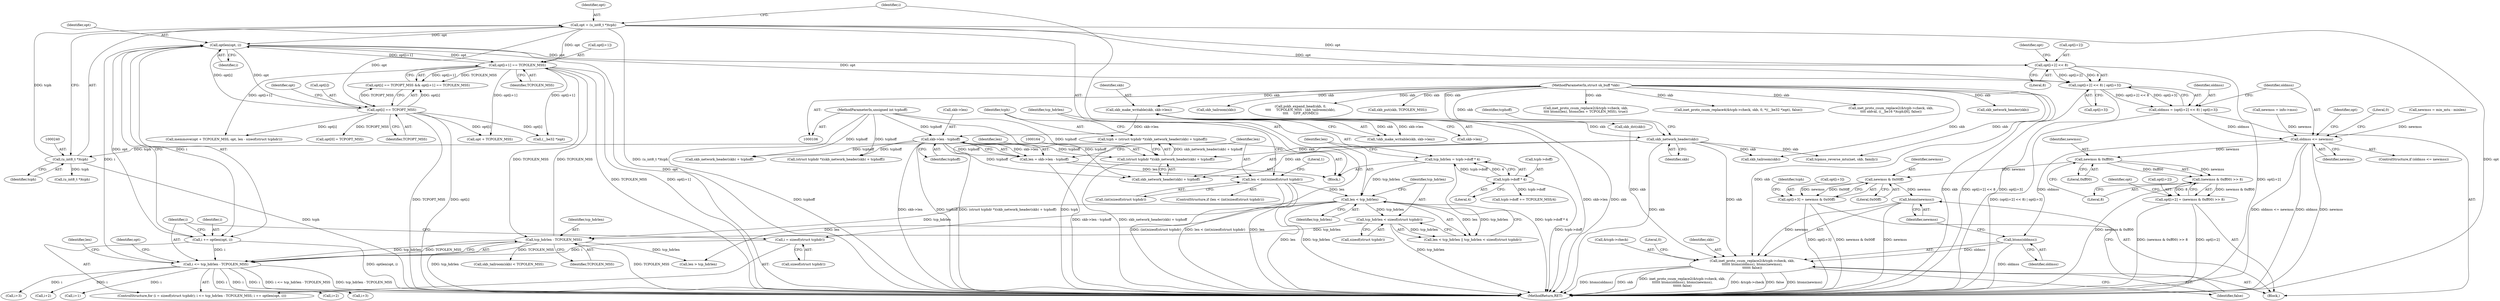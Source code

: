 digraph "0_linux_2638fd0f92d4397884fd991d8f4925cb3f081901@array" {
"1000276" [label="(Call,(opt[i+2] << 8) | opt[i+3])"];
"1000277" [label="(Call,opt[i+2] << 8)"];
"1000254" [label="(Call,optlen(opt, i))"];
"1000237" [label="(Call,opt = (u_int8_t *)tcph)"];
"1000239" [label="(Call,(u_int8_t *)tcph)"];
"1000161" [label="(Call,tcph = (struct tcphdr *)(skb_network_header(skb) + tcphoff))"];
"1000163" [label="(Call,(struct tcphdr *)(skb_network_header(skb) + tcphoff))"];
"1000166" [label="(Call,skb_network_header(skb))"];
"1000136" [label="(Call,skb_make_writable(skb, skb->len))"];
"1000107" [label="(MethodParameterIn,struct sk_buff *skb)"];
"1000146" [label="(Call,skb->len - tcphoff)"];
"1000110" [label="(MethodParameterIn,unsigned int tcphoff)"];
"1000265" [label="(Call,opt[i+1] == TCPOLEN_MSS)"];
"1000249" [label="(Call,tcp_hdrlen - TCPOLEN_MSS)"];
"1000181" [label="(Call,tcp_hdrlen < sizeof(struct tcphdr))"];
"1000178" [label="(Call,len < tcp_hdrlen)"];
"1000152" [label="(Call,len < (int)sizeof(struct tcphdr))"];
"1000144" [label="(Call,len = skb->len - tcphoff)"];
"1000169" [label="(Call,tcp_hdrlen = tcph->doff * 4)"];
"1000171" [label="(Call,tcph->doff * 4)"];
"1000260" [label="(Call,opt[i] == TCPOPT_MSS)"];
"1000247" [label="(Call,i <= tcp_hdrlen - TCPOLEN_MSS)"];
"1000252" [label="(Call,i += optlen(opt, i))"];
"1000243" [label="(Call,i = sizeof(struct tcphdr))"];
"1000274" [label="(Call,oldmss = (opt[i+2] << 8) | opt[i+3])"];
"1000290" [label="(Call,oldmss <= newmss)"];
"1000302" [label="(Call,newmss & 0xff00)"];
"1000301" [label="(Call,(newmss & 0xff00) >> 8)"];
"1000295" [label="(Call,opt[i+2] = (newmss & 0xff00) >> 8)"];
"1000312" [label="(Call,newmss & 0x00ff)"];
"1000306" [label="(Call,opt[i+3] = newmss & 0x00ff)"];
"1000323" [label="(Call,htons(newmss))"];
"1000315" [label="(Call,inet_proto_csum_replace2(&tcph->check, skb,\n\t\t\t\t\t\t htons(oldmss), htons(newmss),\n\t\t\t\t\t\t false))"];
"1000321" [label="(Call,htons(oldmss))"];
"1000249" [label="(Call,tcp_hdrlen - TCPOLEN_MSS)"];
"1000365" [label="(Call,skb_network_header(skb))"];
"1000265" [label="(Call,opt[i+1] == TCPOLEN_MSS)"];
"1000274" [label="(Call,oldmss = (opt[i+2] << 8) | opt[i+3])"];
"1000308" [label="(Identifier,opt)"];
"1000243" [label="(Call,i = sizeof(struct tcphdr))"];
"1000298" [label="(Call,i+2)"];
"1000295" [label="(Call,opt[i+2] = (newmss & 0xff00) >> 8)"];
"1000286" [label="(Call,i+3)"];
"1000180" [label="(Identifier,tcp_hdrlen)"];
"1000362" [label="(Call,(struct tcphdr *)(skb_network_header(skb) + tcphoff))"];
"1000304" [label="(Literal,0xff00)"];
"1000254" [label="(Call,optlen(opt, i))"];
"1000137" [label="(Identifier,skb)"];
"1000175" [label="(Literal,4)"];
"1000161" [label="(Call,tcph = (struct tcphdr *)(skb_network_header(skb) + tcphoff))"];
"1000313" [label="(Identifier,newmss)"];
"1000271" [label="(Identifier,TCPOLEN_MSS)"];
"1000330" [label="(Identifier,len)"];
"1000154" [label="(Call,(int)sizeof(struct tcphdr))"];
"1000162" [label="(Identifier,tcph)"];
"1000309" [label="(Call,i+3)"];
"1000314" [label="(Literal,0x00ff)"];
"1000153" [label="(Identifier,len)"];
"1000290" [label="(Call,oldmss <= newmss)"];
"1000285" [label="(Identifier,opt)"];
"1000226" [label="(Call,newmss = min_mtu - minlen)"];
"1000307" [label="(Call,opt[i+3])"];
"1000466" [label="(Call,tcph->doff += TCPOLEN_MSS/4)"];
"1000277" [label="(Call,opt[i+2] << 8)"];
"1000455" [label="(Call,(__be32 *)opt)"];
"1000182" [label="(Identifier,tcp_hdrlen)"];
"1000302" [label="(Call,newmss & 0xff00)"];
"1000179" [label="(Identifier,len)"];
"1000421" [label="(Call,opt[0] = TCPOPT_MSS)"];
"1000232" [label="(Call,newmss = info->mss)"];
"1000136" [label="(Call,skb_make_writable(skb, skb->len))"];
"1000297" [label="(Identifier,opt)"];
"1000144" [label="(Call,len = skb->len - tcphoff)"];
"1000266" [label="(Call,opt[i+1])"];
"1000275" [label="(Identifier,oldmss)"];
"1000212" [label="(Call,skb_dst(skb))"];
"1000354" [label="(Call,skb_tailroom(skb))"];
"1000256" [label="(Identifier,i)"];
"1000253" [label="(Identifier,i)"];
"1000178" [label="(Call,len < tcp_hdrlen)"];
"1000255" [label="(Identifier,opt)"];
"1000323" [label="(Call,htons(newmss))"];
"1000147" [label="(Call,skb->len)"];
"1000322" [label="(Identifier,oldmss)"];
"1000150" [label="(Identifier,tcphoff)"];
"1000112" [label="(Block,)"];
"1000349" [label="(Call,pskb_expand_head(skb, 0,\n\t\t\t\t     TCPOLEN_MSS - skb_tailroom(skb),\n\t\t\t\t     GFP_ATOMIC))"];
"1000165" [label="(Call,skb_network_header(skb) + tcphoff)"];
"1000238" [label="(Identifier,opt)"];
"1000172" [label="(Call,tcph->doff)"];
"1000259" [label="(Call,opt[i] == TCPOPT_MSS && opt[i+1] == TCPOLEN_MSS)"];
"1000344" [label="(Call,skb_tailroom(skb))"];
"1000280" [label="(Call,i+2)"];
"1000329" [label="(Call,len > tcp_hdrlen)"];
"1000169" [label="(Call,tcp_hdrlen = tcph->doff * 4)"];
"1000160" [label="(Literal,1)"];
"1000292" [label="(Identifier,newmss)"];
"1000488" [label="(MethodReturn,RET)"];
"1000324" [label="(Identifier,newmss)"];
"1000268" [label="(Call,i+1)"];
"1000312" [label="(Call,newmss & 0x00ff)"];
"1000368" [label="(Call,skb_put(skb, TCPOLEN_MSS))"];
"1000244" [label="(Identifier,i)"];
"1000315" [label="(Call,inet_proto_csum_replace2(&tcph->check, skb,\n\t\t\t\t\t\t htons(oldmss), htons(newmss),\n\t\t\t\t\t\t false))"];
"1000151" [label="(ControlStructure,if (len < (int)sizeof(struct tcphdr)))"];
"1000237" [label="(Call,opt = (u_int8_t *)tcph)"];
"1000264" [label="(Identifier,TCPOPT_MSS)"];
"1000110" [label="(MethodParameterIn,unsigned int tcphoff)"];
"1000166" [label="(Call,skb_network_header(skb))"];
"1000325" [label="(Identifier,false)"];
"1000276" [label="(Call,(opt[i+2] << 8) | opt[i+3])"];
"1000408" [label="(Call,inet_proto_csum_replace2(&tcph->check, skb,\n\t\t\t\t htons(len), htons(len + TCPOLEN_MSS), true))"];
"1000320" [label="(Identifier,skb)"];
"1000272" [label="(Block,)"];
"1000241" [label="(Identifier,tcph)"];
"1000294" [label="(Literal,0)"];
"1000400" [label="(Call,opt + TCPOLEN_MSS)"];
"1000239" [label="(Call,(u_int8_t *)tcph)"];
"1000183" [label="(Call,sizeof(struct tcphdr))"];
"1000107" [label="(MethodParameterIn,struct sk_buff *skb)"];
"1000364" [label="(Call,skb_network_header(skb) + tcphoff)"];
"1000203" [label="(Call,tcpmss_reverse_mtu(net, skb, family))"];
"1000252" [label="(Call,i += optlen(opt, i))"];
"1000177" [label="(Call,len < tcp_hdrlen || tcp_hdrlen < sizeof(struct tcphdr))"];
"1000296" [label="(Call,opt[i+2])"];
"1000316" [label="(Call,&tcph->check)"];
"1000171" [label="(Call,tcph->doff * 4)"];
"1000248" [label="(Identifier,i)"];
"1000146" [label="(Call,skb->len - tcphoff)"];
"1000399" [label="(Call,memmove(opt + TCPOLEN_MSS, opt, len - sizeof(struct tcphdr)))"];
"1000305" [label="(Literal,8)"];
"1000327" [label="(Literal,0)"];
"1000343" [label="(Call,skb_tailroom(skb) < TCPOLEN_MSS)"];
"1000283" [label="(Literal,8)"];
"1000247" [label="(Call,i <= tcp_hdrlen - TCPOLEN_MSS)"];
"1000394" [label="(Call,(u_int8_t *)tcph)"];
"1000138" [label="(Call,skb->len)"];
"1000170" [label="(Identifier,tcp_hdrlen)"];
"1000145" [label="(Identifier,len)"];
"1000267" [label="(Identifier,opt)"];
"1000163" [label="(Call,(struct tcphdr *)(skb_network_header(skb) + tcphoff))"];
"1000291" [label="(Identifier,oldmss)"];
"1000303" [label="(Identifier,newmss)"];
"1000278" [label="(Call,opt[i+2])"];
"1000242" [label="(ControlStructure,for (i = sizeof(struct tcphdr); i <= tcp_hdrlen - TCPOLEN_MSS; i += optlen(opt, i)))"];
"1000167" [label="(Identifier,skb)"];
"1000251" [label="(Identifier,TCPOLEN_MSS)"];
"1000447" [label="(Call,inet_proto_csum_replace4(&tcph->check, skb, 0, *((__be32 *)opt), false))"];
"1000284" [label="(Call,opt[i+3])"];
"1000135" [label="(Call,!skb_make_writable(skb, skb->len))"];
"1000260" [label="(Call,opt[i] == TCPOPT_MSS)"];
"1000168" [label="(Identifier,tcphoff)"];
"1000262" [label="(Identifier,opt)"];
"1000152" [label="(Call,len < (int)sizeof(struct tcphdr))"];
"1000301" [label="(Call,(newmss & 0xff00) >> 8)"];
"1000318" [label="(Identifier,tcph)"];
"1000306" [label="(Call,opt[i+3] = newmss & 0x00ff)"];
"1000289" [label="(ControlStructure,if (oldmss <= newmss))"];
"1000181" [label="(Call,tcp_hdrlen < sizeof(struct tcphdr))"];
"1000261" [label="(Call,opt[i])"];
"1000321" [label="(Call,htons(oldmss))"];
"1000245" [label="(Call,sizeof(struct tcphdr))"];
"1000250" [label="(Identifier,tcp_hdrlen)"];
"1000473" [label="(Call,inet_proto_csum_replace2(&tcph->check, skb,\n\t\t\t\t oldval, ((__be16 *)tcph)[6], false))"];
"1000276" -> "1000274"  [label="AST: "];
"1000276" -> "1000284"  [label="CFG: "];
"1000277" -> "1000276"  [label="AST: "];
"1000284" -> "1000276"  [label="AST: "];
"1000274" -> "1000276"  [label="CFG: "];
"1000276" -> "1000488"  [label="DDG: opt[i+3]"];
"1000276" -> "1000488"  [label="DDG: opt[i+2] << 8"];
"1000276" -> "1000274"  [label="DDG: opt[i+2] << 8"];
"1000276" -> "1000274"  [label="DDG: opt[i+3]"];
"1000277" -> "1000276"  [label="DDG: opt[i+2]"];
"1000277" -> "1000276"  [label="DDG: 8"];
"1000254" -> "1000276"  [label="DDG: opt"];
"1000237" -> "1000276"  [label="DDG: opt"];
"1000277" -> "1000283"  [label="CFG: "];
"1000278" -> "1000277"  [label="AST: "];
"1000283" -> "1000277"  [label="AST: "];
"1000285" -> "1000277"  [label="CFG: "];
"1000277" -> "1000488"  [label="DDG: opt[i+2]"];
"1000254" -> "1000277"  [label="DDG: opt"];
"1000237" -> "1000277"  [label="DDG: opt"];
"1000254" -> "1000252"  [label="AST: "];
"1000254" -> "1000256"  [label="CFG: "];
"1000255" -> "1000254"  [label="AST: "];
"1000256" -> "1000254"  [label="AST: "];
"1000252" -> "1000254"  [label="CFG: "];
"1000254" -> "1000488"  [label="DDG: opt"];
"1000254" -> "1000252"  [label="DDG: opt"];
"1000254" -> "1000252"  [label="DDG: i"];
"1000237" -> "1000254"  [label="DDG: opt"];
"1000265" -> "1000254"  [label="DDG: opt[i+1]"];
"1000260" -> "1000254"  [label="DDG: opt[i]"];
"1000247" -> "1000254"  [label="DDG: i"];
"1000254" -> "1000260"  [label="DDG: opt"];
"1000254" -> "1000265"  [label="DDG: opt"];
"1000237" -> "1000112"  [label="AST: "];
"1000237" -> "1000239"  [label="CFG: "];
"1000238" -> "1000237"  [label="AST: "];
"1000239" -> "1000237"  [label="AST: "];
"1000244" -> "1000237"  [label="CFG: "];
"1000237" -> "1000488"  [label="DDG: (u_int8_t *)tcph"];
"1000237" -> "1000488"  [label="DDG: opt"];
"1000239" -> "1000237"  [label="DDG: tcph"];
"1000237" -> "1000260"  [label="DDG: opt"];
"1000237" -> "1000265"  [label="DDG: opt"];
"1000239" -> "1000241"  [label="CFG: "];
"1000240" -> "1000239"  [label="AST: "];
"1000241" -> "1000239"  [label="AST: "];
"1000239" -> "1000488"  [label="DDG: tcph"];
"1000161" -> "1000239"  [label="DDG: tcph"];
"1000239" -> "1000394"  [label="DDG: tcph"];
"1000161" -> "1000112"  [label="AST: "];
"1000161" -> "1000163"  [label="CFG: "];
"1000162" -> "1000161"  [label="AST: "];
"1000163" -> "1000161"  [label="AST: "];
"1000170" -> "1000161"  [label="CFG: "];
"1000161" -> "1000488"  [label="DDG: (struct tcphdr *)(skb_network_header(skb) + tcphoff)"];
"1000161" -> "1000488"  [label="DDG: tcph"];
"1000163" -> "1000161"  [label="DDG: skb_network_header(skb) + tcphoff"];
"1000163" -> "1000165"  [label="CFG: "];
"1000164" -> "1000163"  [label="AST: "];
"1000165" -> "1000163"  [label="AST: "];
"1000163" -> "1000488"  [label="DDG: skb_network_header(skb) + tcphoff"];
"1000166" -> "1000163"  [label="DDG: skb"];
"1000146" -> "1000163"  [label="DDG: tcphoff"];
"1000110" -> "1000163"  [label="DDG: tcphoff"];
"1000166" -> "1000165"  [label="AST: "];
"1000166" -> "1000167"  [label="CFG: "];
"1000167" -> "1000166"  [label="AST: "];
"1000168" -> "1000166"  [label="CFG: "];
"1000166" -> "1000488"  [label="DDG: skb"];
"1000166" -> "1000165"  [label="DDG: skb"];
"1000136" -> "1000166"  [label="DDG: skb"];
"1000107" -> "1000166"  [label="DDG: skb"];
"1000166" -> "1000203"  [label="DDG: skb"];
"1000166" -> "1000315"  [label="DDG: skb"];
"1000166" -> "1000344"  [label="DDG: skb"];
"1000136" -> "1000135"  [label="AST: "];
"1000136" -> "1000138"  [label="CFG: "];
"1000137" -> "1000136"  [label="AST: "];
"1000138" -> "1000136"  [label="AST: "];
"1000135" -> "1000136"  [label="CFG: "];
"1000136" -> "1000488"  [label="DDG: skb->len"];
"1000136" -> "1000488"  [label="DDG: skb"];
"1000136" -> "1000135"  [label="DDG: skb"];
"1000136" -> "1000135"  [label="DDG: skb->len"];
"1000107" -> "1000136"  [label="DDG: skb"];
"1000136" -> "1000146"  [label="DDG: skb->len"];
"1000107" -> "1000106"  [label="AST: "];
"1000107" -> "1000488"  [label="DDG: skb"];
"1000107" -> "1000203"  [label="DDG: skb"];
"1000107" -> "1000212"  [label="DDG: skb"];
"1000107" -> "1000315"  [label="DDG: skb"];
"1000107" -> "1000344"  [label="DDG: skb"];
"1000107" -> "1000349"  [label="DDG: skb"];
"1000107" -> "1000354"  [label="DDG: skb"];
"1000107" -> "1000365"  [label="DDG: skb"];
"1000107" -> "1000368"  [label="DDG: skb"];
"1000107" -> "1000408"  [label="DDG: skb"];
"1000107" -> "1000447"  [label="DDG: skb"];
"1000107" -> "1000473"  [label="DDG: skb"];
"1000146" -> "1000144"  [label="AST: "];
"1000146" -> "1000150"  [label="CFG: "];
"1000147" -> "1000146"  [label="AST: "];
"1000150" -> "1000146"  [label="AST: "];
"1000144" -> "1000146"  [label="CFG: "];
"1000146" -> "1000488"  [label="DDG: tcphoff"];
"1000146" -> "1000488"  [label="DDG: skb->len"];
"1000146" -> "1000144"  [label="DDG: skb->len"];
"1000146" -> "1000144"  [label="DDG: tcphoff"];
"1000110" -> "1000146"  [label="DDG: tcphoff"];
"1000146" -> "1000165"  [label="DDG: tcphoff"];
"1000146" -> "1000362"  [label="DDG: tcphoff"];
"1000146" -> "1000364"  [label="DDG: tcphoff"];
"1000110" -> "1000106"  [label="AST: "];
"1000110" -> "1000488"  [label="DDG: tcphoff"];
"1000110" -> "1000165"  [label="DDG: tcphoff"];
"1000110" -> "1000362"  [label="DDG: tcphoff"];
"1000110" -> "1000364"  [label="DDG: tcphoff"];
"1000265" -> "1000259"  [label="AST: "];
"1000265" -> "1000271"  [label="CFG: "];
"1000266" -> "1000265"  [label="AST: "];
"1000271" -> "1000265"  [label="AST: "];
"1000259" -> "1000265"  [label="CFG: "];
"1000265" -> "1000488"  [label="DDG: opt[i+1]"];
"1000265" -> "1000488"  [label="DDG: TCPOLEN_MSS"];
"1000265" -> "1000249"  [label="DDG: TCPOLEN_MSS"];
"1000265" -> "1000259"  [label="DDG: opt[i+1]"];
"1000265" -> "1000259"  [label="DDG: TCPOLEN_MSS"];
"1000249" -> "1000265"  [label="DDG: TCPOLEN_MSS"];
"1000265" -> "1000399"  [label="DDG: opt[i+1]"];
"1000265" -> "1000400"  [label="DDG: opt[i+1]"];
"1000265" -> "1000455"  [label="DDG: opt[i+1]"];
"1000249" -> "1000247"  [label="AST: "];
"1000249" -> "1000251"  [label="CFG: "];
"1000250" -> "1000249"  [label="AST: "];
"1000251" -> "1000249"  [label="AST: "];
"1000247" -> "1000249"  [label="CFG: "];
"1000249" -> "1000488"  [label="DDG: TCPOLEN_MSS"];
"1000249" -> "1000488"  [label="DDG: tcp_hdrlen"];
"1000249" -> "1000247"  [label="DDG: tcp_hdrlen"];
"1000249" -> "1000247"  [label="DDG: TCPOLEN_MSS"];
"1000181" -> "1000249"  [label="DDG: tcp_hdrlen"];
"1000178" -> "1000249"  [label="DDG: tcp_hdrlen"];
"1000249" -> "1000329"  [label="DDG: tcp_hdrlen"];
"1000249" -> "1000343"  [label="DDG: TCPOLEN_MSS"];
"1000181" -> "1000177"  [label="AST: "];
"1000181" -> "1000183"  [label="CFG: "];
"1000182" -> "1000181"  [label="AST: "];
"1000183" -> "1000181"  [label="AST: "];
"1000177" -> "1000181"  [label="CFG: "];
"1000181" -> "1000488"  [label="DDG: tcp_hdrlen"];
"1000181" -> "1000177"  [label="DDG: tcp_hdrlen"];
"1000178" -> "1000181"  [label="DDG: tcp_hdrlen"];
"1000178" -> "1000177"  [label="AST: "];
"1000178" -> "1000180"  [label="CFG: "];
"1000179" -> "1000178"  [label="AST: "];
"1000180" -> "1000178"  [label="AST: "];
"1000182" -> "1000178"  [label="CFG: "];
"1000177" -> "1000178"  [label="CFG: "];
"1000178" -> "1000488"  [label="DDG: len"];
"1000178" -> "1000488"  [label="DDG: tcp_hdrlen"];
"1000178" -> "1000177"  [label="DDG: len"];
"1000178" -> "1000177"  [label="DDG: tcp_hdrlen"];
"1000152" -> "1000178"  [label="DDG: len"];
"1000169" -> "1000178"  [label="DDG: tcp_hdrlen"];
"1000178" -> "1000329"  [label="DDG: len"];
"1000152" -> "1000151"  [label="AST: "];
"1000152" -> "1000154"  [label="CFG: "];
"1000153" -> "1000152"  [label="AST: "];
"1000154" -> "1000152"  [label="AST: "];
"1000160" -> "1000152"  [label="CFG: "];
"1000162" -> "1000152"  [label="CFG: "];
"1000152" -> "1000488"  [label="DDG: len < (int)sizeof(struct tcphdr)"];
"1000152" -> "1000488"  [label="DDG: len"];
"1000152" -> "1000488"  [label="DDG: (int)sizeof(struct tcphdr)"];
"1000144" -> "1000152"  [label="DDG: len"];
"1000144" -> "1000112"  [label="AST: "];
"1000145" -> "1000144"  [label="AST: "];
"1000153" -> "1000144"  [label="CFG: "];
"1000144" -> "1000488"  [label="DDG: skb->len - tcphoff"];
"1000169" -> "1000112"  [label="AST: "];
"1000169" -> "1000171"  [label="CFG: "];
"1000170" -> "1000169"  [label="AST: "];
"1000171" -> "1000169"  [label="AST: "];
"1000179" -> "1000169"  [label="CFG: "];
"1000169" -> "1000488"  [label="DDG: tcph->doff * 4"];
"1000171" -> "1000169"  [label="DDG: tcph->doff"];
"1000171" -> "1000169"  [label="DDG: 4"];
"1000171" -> "1000175"  [label="CFG: "];
"1000172" -> "1000171"  [label="AST: "];
"1000175" -> "1000171"  [label="AST: "];
"1000171" -> "1000488"  [label="DDG: tcph->doff"];
"1000171" -> "1000466"  [label="DDG: tcph->doff"];
"1000260" -> "1000259"  [label="AST: "];
"1000260" -> "1000264"  [label="CFG: "];
"1000261" -> "1000260"  [label="AST: "];
"1000264" -> "1000260"  [label="AST: "];
"1000267" -> "1000260"  [label="CFG: "];
"1000259" -> "1000260"  [label="CFG: "];
"1000260" -> "1000488"  [label="DDG: TCPOPT_MSS"];
"1000260" -> "1000488"  [label="DDG: opt[i]"];
"1000260" -> "1000259"  [label="DDG: opt[i]"];
"1000260" -> "1000259"  [label="DDG: TCPOPT_MSS"];
"1000260" -> "1000399"  [label="DDG: opt[i]"];
"1000260" -> "1000400"  [label="DDG: opt[i]"];
"1000260" -> "1000421"  [label="DDG: TCPOPT_MSS"];
"1000260" -> "1000455"  [label="DDG: opt[i]"];
"1000247" -> "1000242"  [label="AST: "];
"1000248" -> "1000247"  [label="AST: "];
"1000262" -> "1000247"  [label="CFG: "];
"1000330" -> "1000247"  [label="CFG: "];
"1000247" -> "1000488"  [label="DDG: i"];
"1000247" -> "1000488"  [label="DDG: i <= tcp_hdrlen - TCPOLEN_MSS"];
"1000247" -> "1000488"  [label="DDG: tcp_hdrlen - TCPOLEN_MSS"];
"1000252" -> "1000247"  [label="DDG: i"];
"1000243" -> "1000247"  [label="DDG: i"];
"1000247" -> "1000268"  [label="DDG: i"];
"1000247" -> "1000280"  [label="DDG: i"];
"1000247" -> "1000286"  [label="DDG: i"];
"1000247" -> "1000298"  [label="DDG: i"];
"1000247" -> "1000309"  [label="DDG: i"];
"1000252" -> "1000242"  [label="AST: "];
"1000253" -> "1000252"  [label="AST: "];
"1000248" -> "1000252"  [label="CFG: "];
"1000252" -> "1000488"  [label="DDG: optlen(opt, i)"];
"1000243" -> "1000242"  [label="AST: "];
"1000243" -> "1000245"  [label="CFG: "];
"1000244" -> "1000243"  [label="AST: "];
"1000245" -> "1000243"  [label="AST: "];
"1000248" -> "1000243"  [label="CFG: "];
"1000274" -> "1000272"  [label="AST: "];
"1000275" -> "1000274"  [label="AST: "];
"1000291" -> "1000274"  [label="CFG: "];
"1000274" -> "1000488"  [label="DDG: (opt[i+2] << 8) | opt[i+3]"];
"1000274" -> "1000290"  [label="DDG: oldmss"];
"1000290" -> "1000289"  [label="AST: "];
"1000290" -> "1000292"  [label="CFG: "];
"1000291" -> "1000290"  [label="AST: "];
"1000292" -> "1000290"  [label="AST: "];
"1000294" -> "1000290"  [label="CFG: "];
"1000297" -> "1000290"  [label="CFG: "];
"1000290" -> "1000488"  [label="DDG: oldmss"];
"1000290" -> "1000488"  [label="DDG: newmss"];
"1000290" -> "1000488"  [label="DDG: oldmss <= newmss"];
"1000226" -> "1000290"  [label="DDG: newmss"];
"1000232" -> "1000290"  [label="DDG: newmss"];
"1000290" -> "1000302"  [label="DDG: newmss"];
"1000290" -> "1000321"  [label="DDG: oldmss"];
"1000302" -> "1000301"  [label="AST: "];
"1000302" -> "1000304"  [label="CFG: "];
"1000303" -> "1000302"  [label="AST: "];
"1000304" -> "1000302"  [label="AST: "];
"1000305" -> "1000302"  [label="CFG: "];
"1000302" -> "1000301"  [label="DDG: newmss"];
"1000302" -> "1000301"  [label="DDG: 0xff00"];
"1000302" -> "1000312"  [label="DDG: newmss"];
"1000301" -> "1000295"  [label="AST: "];
"1000301" -> "1000305"  [label="CFG: "];
"1000305" -> "1000301"  [label="AST: "];
"1000295" -> "1000301"  [label="CFG: "];
"1000301" -> "1000488"  [label="DDG: newmss & 0xff00"];
"1000301" -> "1000295"  [label="DDG: newmss & 0xff00"];
"1000301" -> "1000295"  [label="DDG: 8"];
"1000295" -> "1000272"  [label="AST: "];
"1000296" -> "1000295"  [label="AST: "];
"1000308" -> "1000295"  [label="CFG: "];
"1000295" -> "1000488"  [label="DDG: opt[i+2]"];
"1000295" -> "1000488"  [label="DDG: (newmss & 0xff00) >> 8"];
"1000312" -> "1000306"  [label="AST: "];
"1000312" -> "1000314"  [label="CFG: "];
"1000313" -> "1000312"  [label="AST: "];
"1000314" -> "1000312"  [label="AST: "];
"1000306" -> "1000312"  [label="CFG: "];
"1000312" -> "1000306"  [label="DDG: newmss"];
"1000312" -> "1000306"  [label="DDG: 0x00ff"];
"1000312" -> "1000323"  [label="DDG: newmss"];
"1000306" -> "1000272"  [label="AST: "];
"1000307" -> "1000306"  [label="AST: "];
"1000318" -> "1000306"  [label="CFG: "];
"1000306" -> "1000488"  [label="DDG: newmss & 0x00ff"];
"1000306" -> "1000488"  [label="DDG: opt[i+3]"];
"1000323" -> "1000315"  [label="AST: "];
"1000323" -> "1000324"  [label="CFG: "];
"1000324" -> "1000323"  [label="AST: "];
"1000325" -> "1000323"  [label="CFG: "];
"1000323" -> "1000488"  [label="DDG: newmss"];
"1000323" -> "1000315"  [label="DDG: newmss"];
"1000315" -> "1000272"  [label="AST: "];
"1000315" -> "1000325"  [label="CFG: "];
"1000316" -> "1000315"  [label="AST: "];
"1000320" -> "1000315"  [label="AST: "];
"1000321" -> "1000315"  [label="AST: "];
"1000325" -> "1000315"  [label="AST: "];
"1000327" -> "1000315"  [label="CFG: "];
"1000315" -> "1000488"  [label="DDG: inet_proto_csum_replace2(&tcph->check, skb,\n\t\t\t\t\t\t htons(oldmss), htons(newmss),\n\t\t\t\t\t\t false)"];
"1000315" -> "1000488"  [label="DDG: &tcph->check"];
"1000315" -> "1000488"  [label="DDG: false"];
"1000315" -> "1000488"  [label="DDG: htons(newmss)"];
"1000315" -> "1000488"  [label="DDG: htons(oldmss)"];
"1000315" -> "1000488"  [label="DDG: skb"];
"1000212" -> "1000315"  [label="DDG: skb"];
"1000321" -> "1000315"  [label="DDG: oldmss"];
"1000321" -> "1000322"  [label="CFG: "];
"1000322" -> "1000321"  [label="AST: "];
"1000324" -> "1000321"  [label="CFG: "];
"1000321" -> "1000488"  [label="DDG: oldmss"];
}
